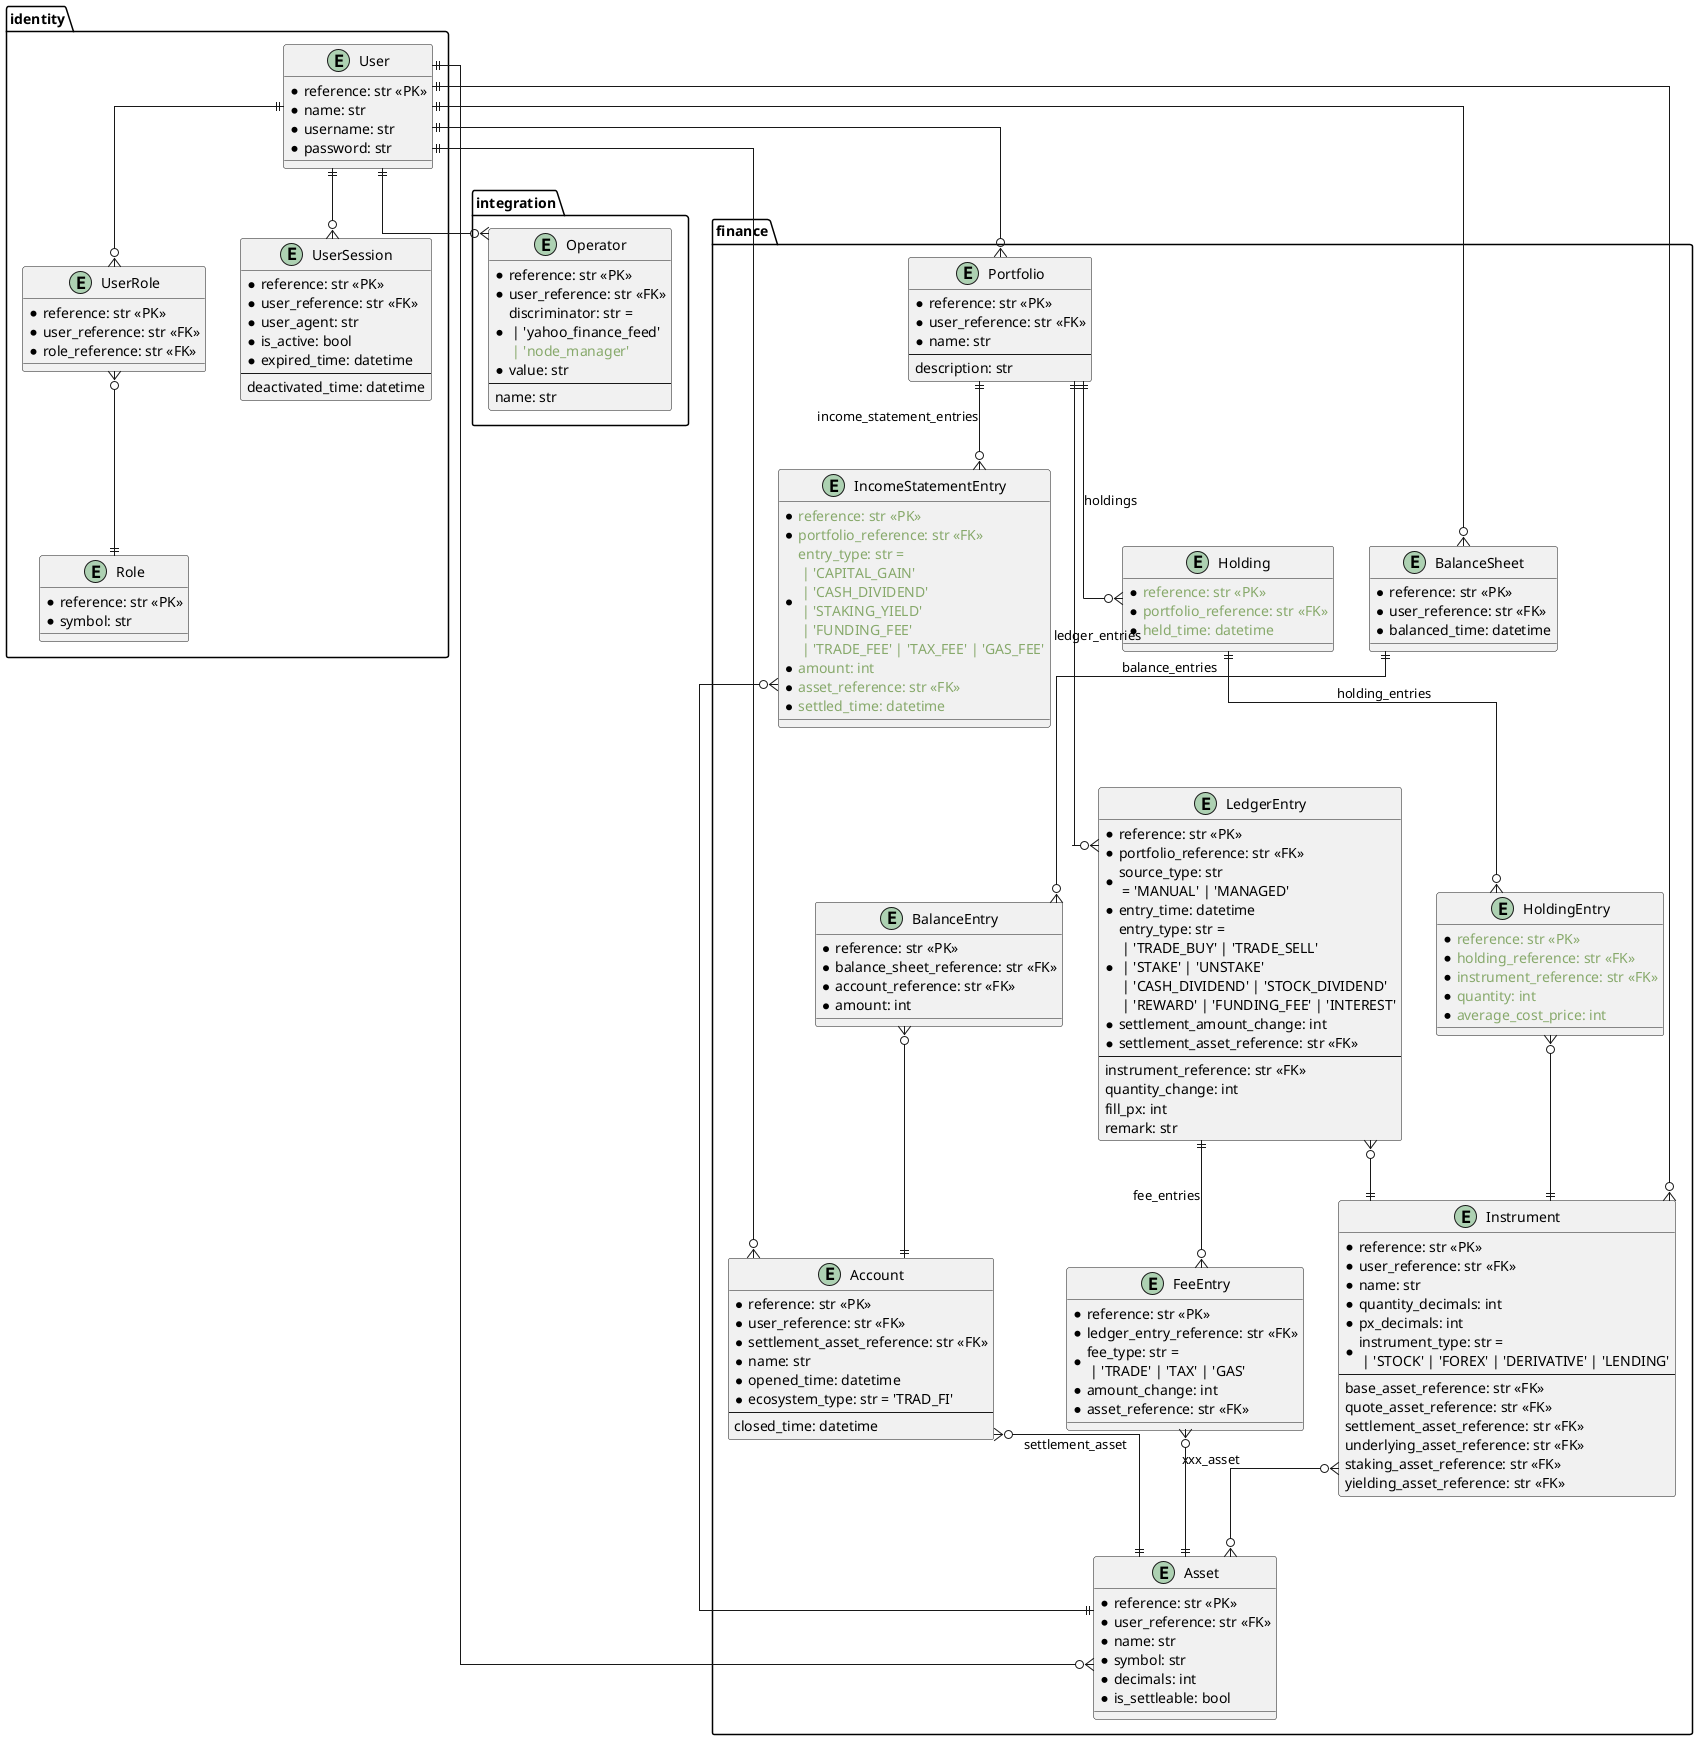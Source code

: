 @startuml chore_master_entities

!function $add($a)
!return "<color:#87A96B>" + $a + "</color>"
!endfunction

!function $remove($a)
!return "<color:#BA0021>" + $a + "</color>"
!endfunction

skinparam backgroundColor transparent
skinparam linetype ortho

package identity {
  entity "User" {
    * reference: str <<PK>>
    * name: str
    * username: str
    * password: str
  }

  entity "Role" {
    * reference: str <<PK>>
    * symbol: str
  }

  entity "UserRole" {
    * reference: str <<PK>>
    * user_reference: str <<FK>>
    * role_reference: str <<FK>>
  }

  entity "UserSession" {
    * reference: str <<PK>>
    * user_reference: str <<FK>>
    * user_agent: str
    * is_active: bool
    * expired_time: datetime
    --
    deactivated_time: datetime
  }
}

package integration {
  entity "Operator" {
    * reference: str <<PK>>
    * user_reference: str <<FK>>
    * discriminator: str = \n | 'yahoo_finance_feed' \n $add("| 'node_manager'")
    * value: str
    --
    name: str
  }
}

package finance {
  entity "Account" {
    * reference: str <<PK>>
    * user_reference: str <<FK>>
    * settlement_asset_reference: str <<FK>>
    * name: str
    * opened_time: datetime
    * ecosystem_type: str = 'TRAD_FI'
    --
    closed_time: datetime
  }

  entity "BalanceSheet" {
    * reference: str <<PK>>
    * user_reference: str <<FK>>
    * balanced_time: datetime
  }

  entity "BalanceEntry" {
    * reference: str <<PK>>
    * balance_sheet_reference: str <<FK>>
    * account_reference: str <<FK>>
    * amount: int
  }

  entity "Portfolio" {
    * reference: str <<PK>>
    * user_reference: str <<FK>>
    * name: str
    --
    description: str
  }

  entity "Asset" {
    * reference: str <<PK>>
    * user_reference: str <<FK>>
    * name: str
    * symbol: str
    * decimals: int
    * is_settleable: bool
  }

  entity "Instrument" {
    * reference: str <<PK>>
    * user_reference: str <<FK>>
    * name: str
    * quantity_decimals: int
    * px_decimals: int
    * instrument_type: str = \n | 'STOCK' | 'FOREX' | 'DERIVATIVE' | 'LENDING'
    --
    base_asset_reference: str <<FK>>
    quote_asset_reference: str <<FK>>
    settlement_asset_reference: str <<FK>>
    underlying_asset_reference: str <<FK>>
    staking_asset_reference: str <<FK>>
    yielding_asset_reference: str <<FK>>
  }

  entity "LedgerEntry" {
    * reference: str <<PK>>
    * portfolio_reference: str <<FK>>
    * source_type: str \n = 'MANUAL' | 'MANAGED'
    * entry_time: datetime
    * entry_type: str = \n | 'TRADE_BUY' | 'TRADE_SELL' \n | 'STAKE' | 'UNSTAKE' \n | 'CASH_DIVIDEND' | 'STOCK_DIVIDEND' \n | 'REWARD' | 'FUNDING_FEE' | 'INTEREST'
    * settlement_amount_change: int
    * settlement_asset_reference: str <<FK>>
    --
    instrument_reference: str <<FK>>
    quantity_change: int
    fill_px: int
    remark: str
  }

  entity "FeeEntry" {
    * reference: str <<PK>>
    * ledger_entry_reference: str <<FK>>
    * fee_type: str = \n | 'TRADE' | 'TAX' | 'GAS'
    * amount_change: int
    * asset_reference: str <<FK>>
  }

  entity "IncomeStatementEntry" {
    * $add("reference: str <<PK>>")
    * $add("portfolio_reference: str <<FK>>")
    * $add("entry_type: str =") \n $add("| 'CAPITAL_GAIN'") \n $add("| 'CASH_DIVIDEND'") \n $add("| 'STAKING_YIELD'") \n $add("| 'FUNDING_FEE'") \n $add("| 'TRADE_FEE' | 'TAX_FEE' | 'GAS_FEE'")
    * $add("amount: int")
    * $add("asset_reference: str <<FK>>")
    * $add("settled_time: datetime")
  }

  entity "Holding" {
    * $add("reference: str <<PK>>")
    * $add("portfolio_reference: str <<FK>>")
    * $add("held_time: datetime")
  }

  entity "HoldingEntry" { 
    * $add("reference: str <<PK>>")
    * $add("holding_reference: str <<FK>>")
    * $add("instrument_reference: str <<FK>>")
    * $add("quantity: int")
    * $add("average_cost_price: int")
  }
}

'Zero or One  |o--
'Exactly One  ||--
'Zero or Many }o--
'One or Many  }|--

User                 ||--o{ UserRole
User                 ||--o{ UserSession
User                 ||--o{ Operator
User                 ||--o{ Account
User                 ||--o{ BalanceSheet
User                 ||--o{ Asset
User                 ||--o{ Instrument
User                 ||--o{ Portfolio

UserRole             }o--|| Role

BalanceSheet         ||--o{ BalanceEntry: balance_entries

BalanceEntry         }o--|| Account

Account              }o--|| Asset: settlement_asset

Portfolio            ||--o{ LedgerEntry: ledger_entries
Portfolio            ||--o{ IncomeStatementEntry: income_statement_entries
Portfolio            ||--o{ Holding: holdings

LedgerEntry          ||--o{ FeeEntry: fee_entries
LedgerEntry          }o--|| Instrument

Instrument           }o--o{ Asset: xxx_asset

FeeEntry             }o--|| Asset

IncomeStatementEntry }o--|| Asset

Holding              ||--o{ HoldingEntry: holding_entries

HoldingEntry         }o--|| Instrument

@enduml